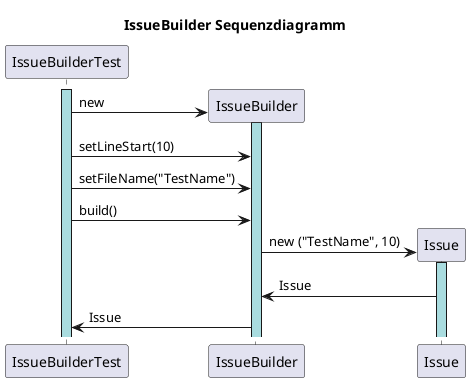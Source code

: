 @startuml

title IssueBuilder Sequenzdiagramm

hide circle
skinparam BorderColor black
skinparam sequence {
LifeLineBackgroundColor #A9DCDF
}

activate IssueBuilderTest

create IssueBuilder
IssueBuilderTest -> IssueBuilder : new
activate IssueBuilder




IssueBuilderTest -> IssueBuilder : setLineStart(10)

IssueBuilderTest -> IssueBuilder : setFileName("TestName")

IssueBuilderTest -> IssueBuilder : build()


create Issue
IssueBuilder -> Issue : new ("TestName", 10)
activate Issue

Issue -> IssueBuilder : Issue
IssueBuilder -> IssueBuilderTest : Issue


@enduml